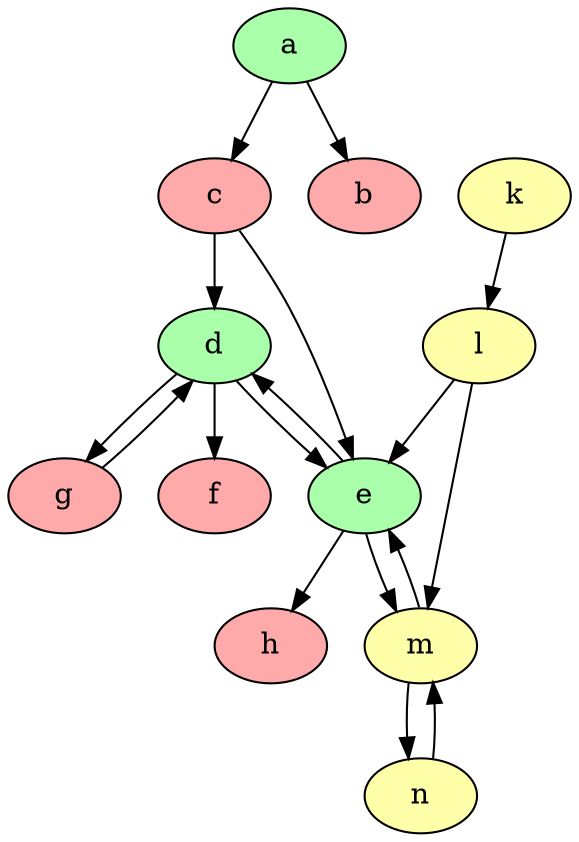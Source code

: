 strict digraph "" {
	a	[fillcolor="#AAFFAA",
		style=filled];
	b	[fillcolor="#FFAAAA",
		style=filled];
	a -> b	[dir=forward];
	c	[fillcolor="#FFAAAA",
		style=filled];
	a -> c	[dir=forward];
	d	[fillcolor="#AAFFAA",
		style=filled];
	c -> d	[dir=forward];
	e	[fillcolor="#AAFFAA",
		style=filled];
	c -> e	[dir=forward];
	d -> e	[dir=forward];
	f	[fillcolor="#FFAAAA",
		style=filled];
	d -> f	[dir=forward];
	g	[fillcolor="#FFAAAA",
		style=filled];
	d -> g	[dir=forward];
	e -> d	[dir=forward];
	m	[fillcolor="#FFFFAA",
		style=filled];
	e -> m	[dir=forward];
	h	[fillcolor="#FFAAAA",
		style=filled];
	e -> h	[dir=forward];
	g -> d	[dir=forward];
	m -> e	[dir=forward];
	n	[fillcolor="#FFFFAA",
		style=filled];
	m -> n	[dir=forward];
	k	[fillcolor="#FFFFAA",
		style=filled];
	l	[fillcolor="#FFFFAA",
		style=filled];
	k -> l	[dir=forward];
	l -> e	[dir=forward];
	l -> m	[dir=forward];
	n -> m	[dir=forward];
}
